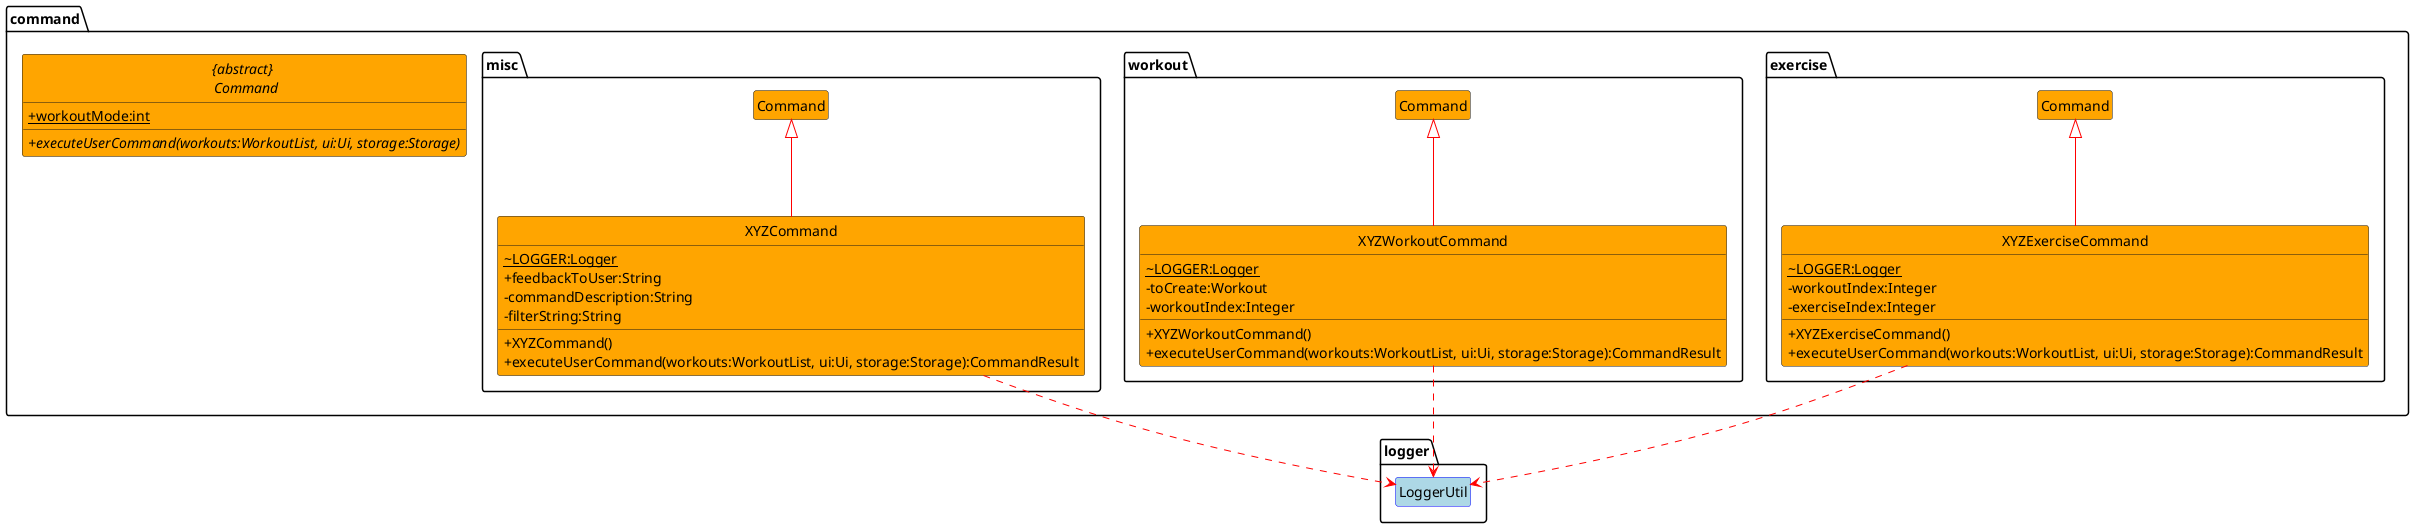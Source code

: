 @startuml
skinparam classAttributeIconSize 0
skinparam stereotypeBackgroundColor White
hide circle
hide empty members
skinparam class {
BackgroundColor Orange
ArrowColor Red
}
together {
package "command" {
abstract "{abstract} \n Command" as Command {
+{static} workoutMode:int
+executeUserCommand(workouts:WorkoutList, ui:Ui, storage:Storage) {abstract}
}
package "exercise" {
class XYZExerciseCommand extends Command {
~LOGGER:Logger {static}
-workoutIndex:Integer
-exerciseIndex:Integer
+XYZExerciseCommand()
+executeUserCommand(workouts:WorkoutList, ui:Ui, storage:Storage):CommandResult
}
}
package "workout" {
class XYZWorkoutCommand extends Command {
~LOGGER:Logger {static}
-toCreate:Workout
-workoutIndex:Integer
+XYZWorkoutCommand()
+executeUserCommand(workouts:WorkoutList, ui:Ui, storage:Storage):CommandResult
}
}
package "misc" {
class XYZCommand extends Command {
~LOGGER:Logger {static}
+ feedbackToUser:String
- commandDescription:String
- filterString:String
+XYZCommand()
+executeUserCommand(workouts:WorkoutList, ui:Ui, storage:Storage):CommandResult
}
}
}

package "logger" {
class LoggerUtil #LightBlue##Blue
}

XYZCommand..>LoggerUtil
XYZExerciseCommand..>LoggerUtil
XYZWorkoutCommand..>LoggerUtil
}

@enduml